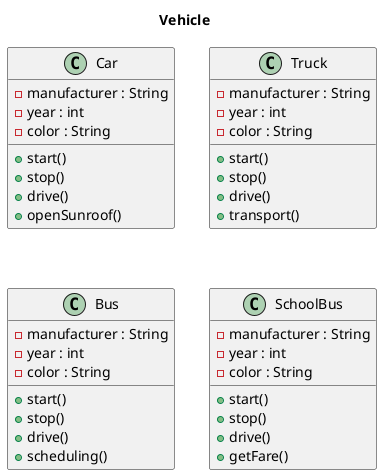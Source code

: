 @startuml Not Inheritance 
title Vehicle

class Car{
    -manufacturer : String 
    -year : int
    -color : String
    +start()
    +stop()
    +drive()
    +openSunroof()
    
}
class Truck{
    -manufacturer : String
    -year : int
    -color : String
    +start()
    +stop()
    +drive()
    +transport()
}

class Bus{
    -manufacturer : String
    -year : int
    -color : String
    +start()
    +stop()
    +drive()
    +scheduling()
}

class SchoolBus{
    -manufacturer : String
    -year : int
    -color : String
    +start()
    +stop()
    +drive()
    +getFare()
    
}

hide empty member
@enduml